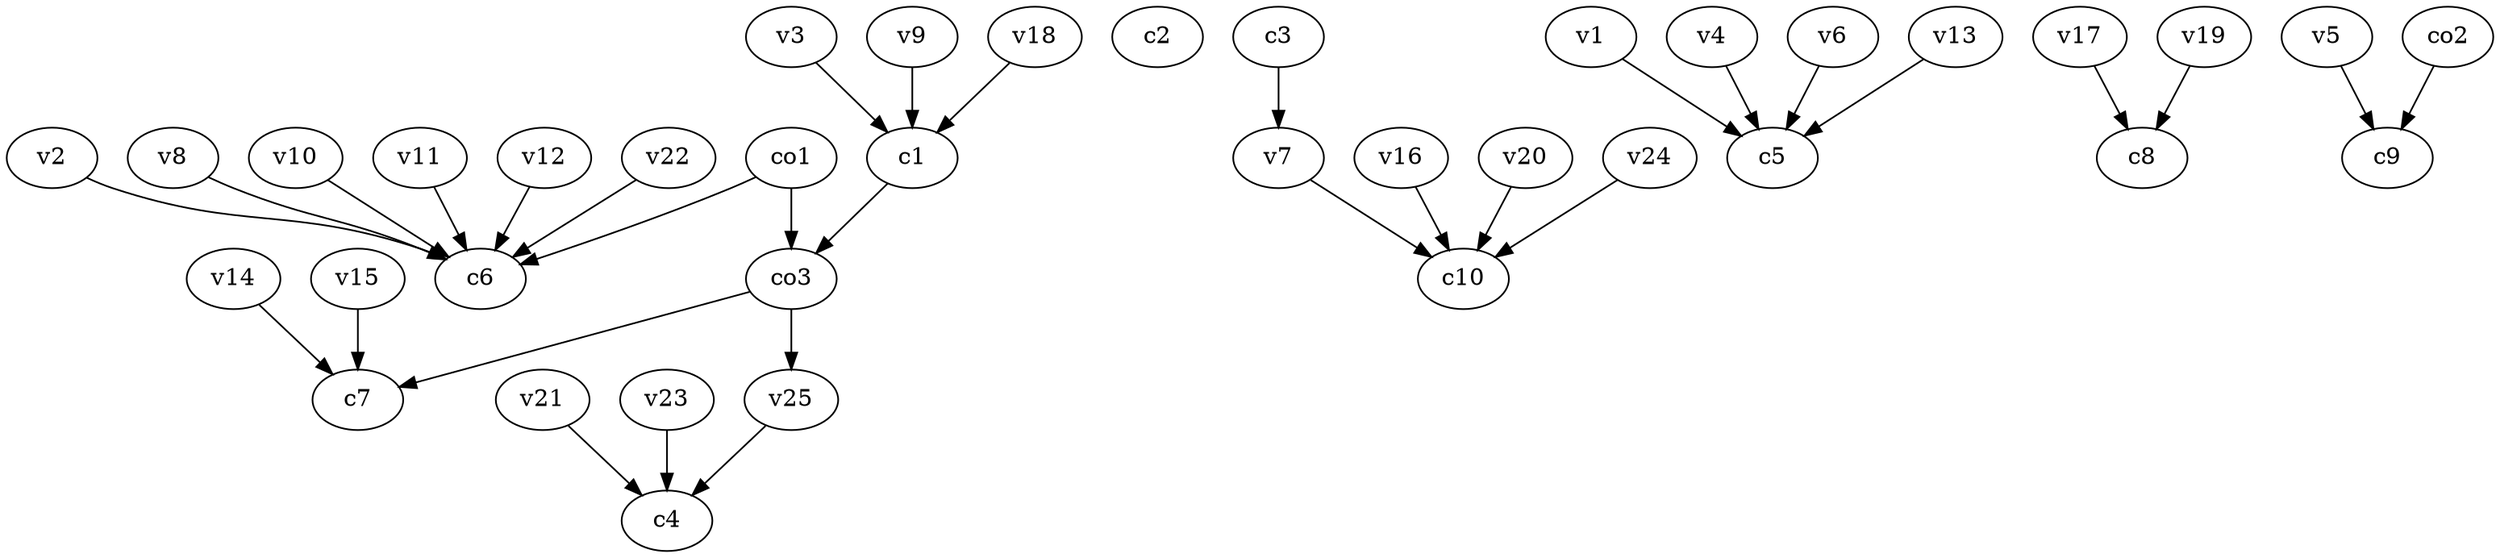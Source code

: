 strict digraph  {
c1;
c2;
c3;
c4;
c5;
c6;
c7;
c8;
c9;
c10;
v1;
v2;
v3;
v4;
v5;
v6;
v7;
v8;
v9;
v10;
v11;
v12;
v13;
v14;
v15;
v16;
v17;
v18;
v19;
v20;
v21;
v22;
v23;
v24;
v25;
co1;
co2;
co3;
c1 -> co3  [weight=1];
c3 -> v7  [weight=1];
v1 -> c5  [weight=1];
v2 -> c6  [weight=1];
v3 -> c1  [weight=1];
v4 -> c5  [weight=1];
v5 -> c9  [weight=1];
v6 -> c5  [weight=1];
v7 -> c10  [weight=1];
v8 -> c6  [weight=1];
v9 -> c1  [weight=1];
v10 -> c6  [weight=1];
v11 -> c6  [weight=1];
v12 -> c6  [weight=1];
v13 -> c5  [weight=1];
v14 -> c7  [weight=1];
v15 -> c7  [weight=1];
v16 -> c10  [weight=1];
v17 -> c8  [weight=1];
v18 -> c1  [weight=1];
v19 -> c8  [weight=1];
v20 -> c10  [weight=1];
v21 -> c4  [weight=1];
v22 -> c6  [weight=1];
v23 -> c4  [weight=1];
v24 -> c10  [weight=1];
v25 -> c4  [weight=1];
co1 -> c6  [weight=1];
co1 -> co3  [weight=1];
co2 -> c9  [weight=1];
co3 -> c7  [weight=1];
co3 -> v25  [weight=1];
}
